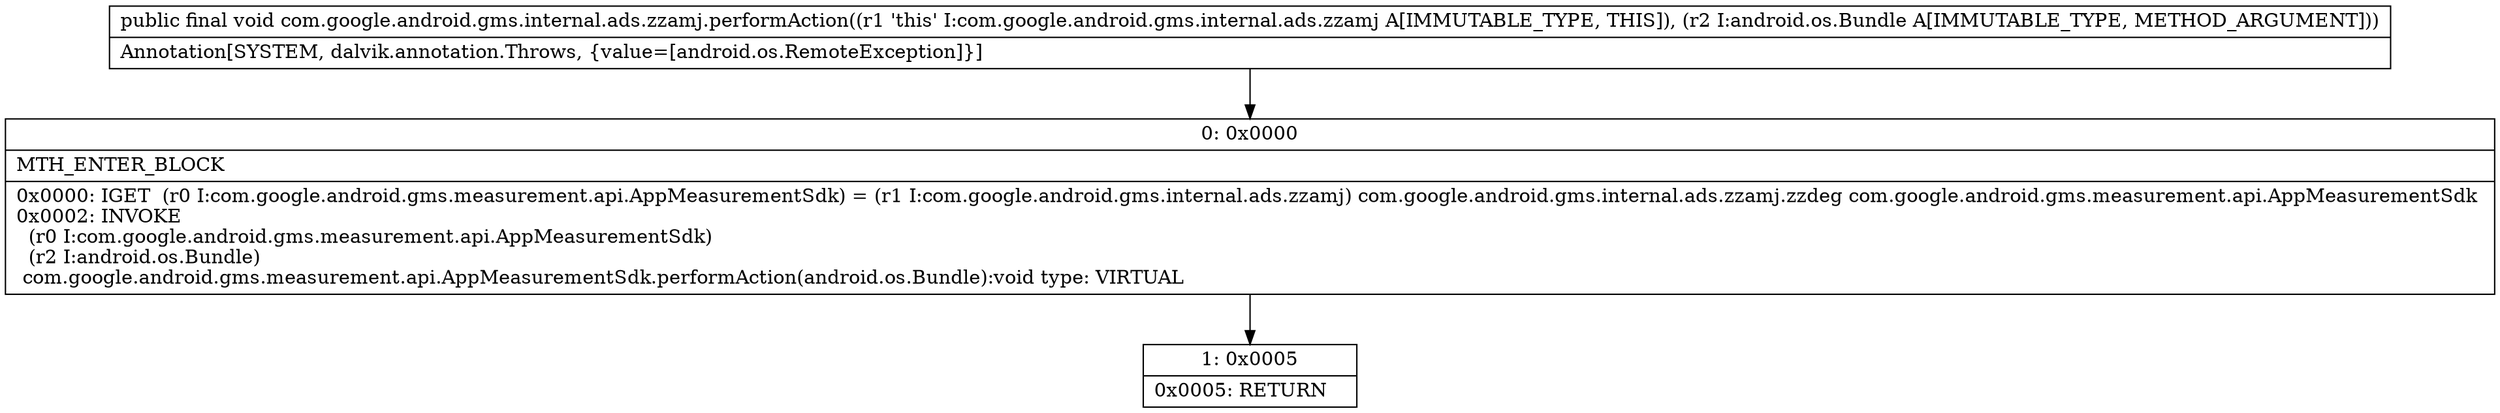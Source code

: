 digraph "CFG forcom.google.android.gms.internal.ads.zzamj.performAction(Landroid\/os\/Bundle;)V" {
Node_0 [shape=record,label="{0\:\ 0x0000|MTH_ENTER_BLOCK\l|0x0000: IGET  (r0 I:com.google.android.gms.measurement.api.AppMeasurementSdk) = (r1 I:com.google.android.gms.internal.ads.zzamj) com.google.android.gms.internal.ads.zzamj.zzdeg com.google.android.gms.measurement.api.AppMeasurementSdk \l0x0002: INVOKE  \l  (r0 I:com.google.android.gms.measurement.api.AppMeasurementSdk)\l  (r2 I:android.os.Bundle)\l com.google.android.gms.measurement.api.AppMeasurementSdk.performAction(android.os.Bundle):void type: VIRTUAL \l}"];
Node_1 [shape=record,label="{1\:\ 0x0005|0x0005: RETURN   \l}"];
MethodNode[shape=record,label="{public final void com.google.android.gms.internal.ads.zzamj.performAction((r1 'this' I:com.google.android.gms.internal.ads.zzamj A[IMMUTABLE_TYPE, THIS]), (r2 I:android.os.Bundle A[IMMUTABLE_TYPE, METHOD_ARGUMENT]))  | Annotation[SYSTEM, dalvik.annotation.Throws, \{value=[android.os.RemoteException]\}]\l}"];
MethodNode -> Node_0;
Node_0 -> Node_1;
}

